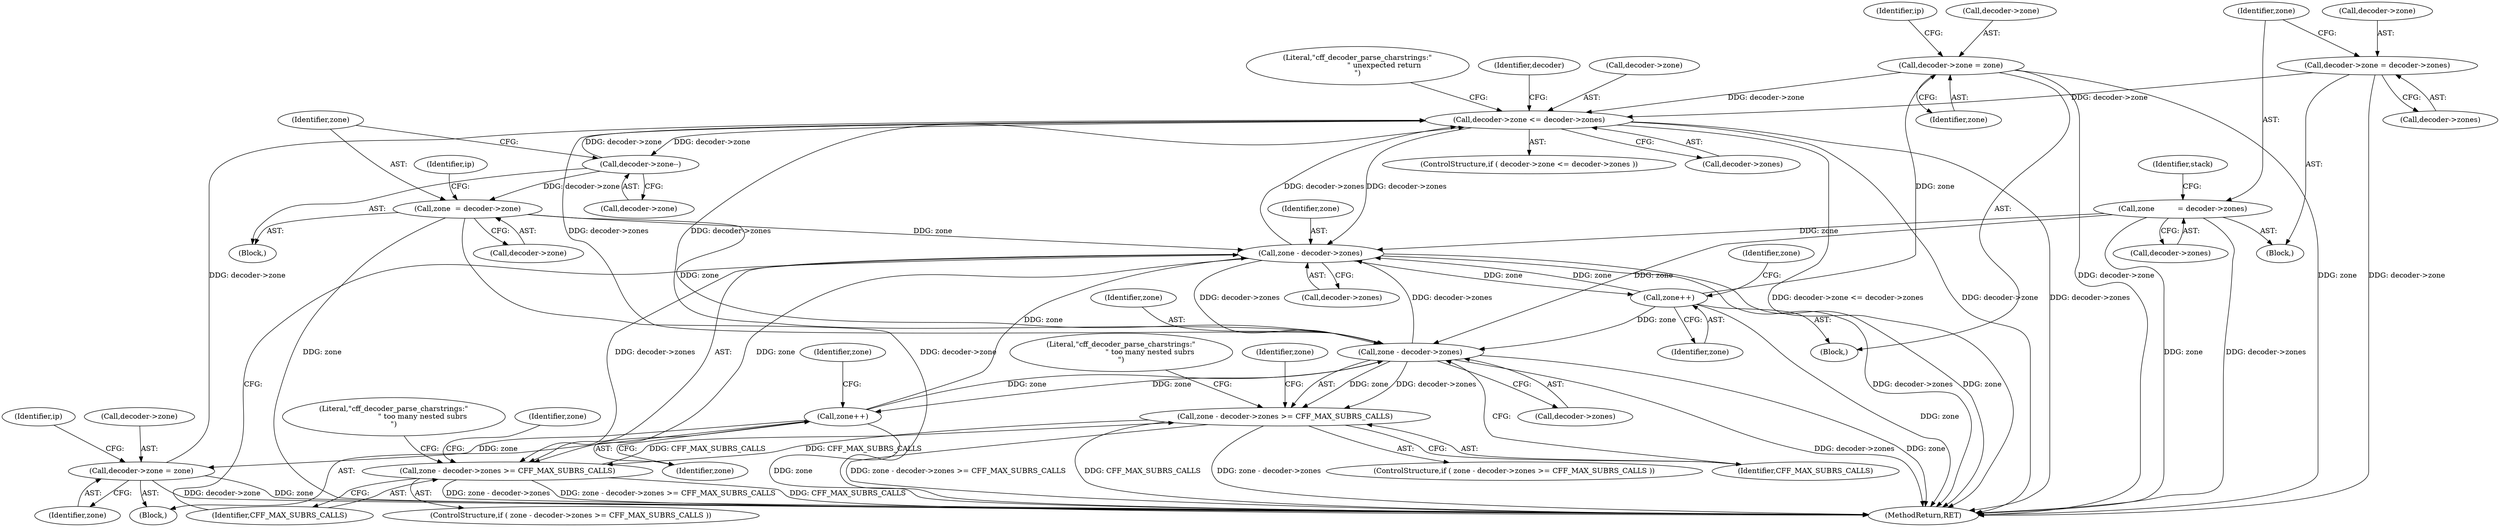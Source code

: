 digraph "0_savannah_7d3d2cc4fef72c6be9c454b3809c387e12b44cfc@pointer" {
"1003505" [label="(Call,decoder->zone = zone)"];
"1003459" [label="(Call,zone++)"];
"1003444" [label="(Call,zone - decoder->zones)"];
"1003649" [label="(Call,zone  = decoder->zone)"];
"1003645" [label="(Call,decoder->zone--)"];
"1003634" [label="(Call,decoder->zone <= decoder->zones)"];
"1000314" [label="(Call,decoder->zone = decoder->zones)"];
"1003505" [label="(Call,decoder->zone = zone)"];
"1003614" [label="(Call,decoder->zone = zone)"];
"1003568" [label="(Call,zone++)"];
"1003553" [label="(Call,zone - decoder->zones)"];
"1000321" [label="(Call,zone          = decoder->zones)"];
"1003443" [label="(Call,zone - decoder->zones >= CFF_MAX_SUBRS_CALLS)"];
"1003552" [label="(Call,zone - decoder->zones >= CFF_MAX_SUBRS_CALLS)"];
"1003634" [label="(Call,decoder->zone <= decoder->zones)"];
"1003614" [label="(Call,decoder->zone = zone)"];
"1003553" [label="(Call,zone - decoder->zones)"];
"1000314" [label="(Call,decoder->zone = decoder->zones)"];
"1000322" [label="(Identifier,zone)"];
"1003569" [label="(Identifier,zone)"];
"1003561" [label="(Literal,\"cff_decoder_parse_charstrings:\"\n                         \" too many nested subrs\n\")"];
"1000321" [label="(Call,zone          = decoder->zones)"];
"1003459" [label="(Call,zone++)"];
"1003551" [label="(ControlStructure,if ( zone - decoder->zones >= CFF_MAX_SUBRS_CALLS ))"];
"1003463" [label="(Identifier,zone)"];
"1003651" [label="(Call,decoder->zone)"];
"1003452" [label="(Literal,\"cff_decoder_parse_charstrings:\"\n                         \" too many nested subrs\n\")"];
"1003646" [label="(Call,decoder->zone)"];
"1000323" [label="(Call,decoder->zones)"];
"1003460" [label="(Identifier,zone)"];
"1001052" [label="(Block,)"];
"1003615" [label="(Call,decoder->zone)"];
"1003449" [label="(Identifier,CFF_MAX_SUBRS_CALLS)"];
"1003554" [label="(Identifier,zone)"];
"1003650" [label="(Identifier,zone)"];
"1003442" [label="(ControlStructure,if ( zone - decoder->zones >= CFF_MAX_SUBRS_CALLS ))"];
"1003643" [label="(Literal,\"cff_decoder_parse_charstrings:\"\n                       \" unexpected return\n\")"];
"1003506" [label="(Call,decoder->zone)"];
"1003511" [label="(Identifier,ip)"];
"1003445" [label="(Identifier,zone)"];
"1003645" [label="(Call,decoder->zone--)"];
"1003522" [label="(Block,)"];
"1003633" [label="(ControlStructure,if ( decoder->zone <= decoder->zones ))"];
"1003552" [label="(Call,zone - decoder->zones >= CFF_MAX_SUBRS_CALLS)"];
"1003716" [label="(MethodReturn,RET)"];
"1003647" [label="(Identifier,decoder)"];
"1003565" [label="(Identifier,zone)"];
"1003618" [label="(Identifier,zone)"];
"1003638" [label="(Call,decoder->zones)"];
"1003456" [label="(Identifier,zone)"];
"1003568" [label="(Call,zone++)"];
"1000315" [label="(Call,decoder->zone)"];
"1003446" [label="(Call,decoder->zones)"];
"1000222" [label="(Block,)"];
"1003558" [label="(Identifier,CFF_MAX_SUBRS_CALLS)"];
"1003620" [label="(Identifier,ip)"];
"1000318" [label="(Call,decoder->zones)"];
"1003555" [label="(Call,decoder->zones)"];
"1000327" [label="(Identifier,stack)"];
"1003505" [label="(Call,decoder->zone = zone)"];
"1003443" [label="(Call,zone - decoder->zones >= CFF_MAX_SUBRS_CALLS)"];
"1003649" [label="(Call,zone  = decoder->zone)"];
"1003572" [label="(Identifier,zone)"];
"1003509" [label="(Identifier,zone)"];
"1003444" [label="(Call,zone - decoder->zones)"];
"1003413" [label="(Block,)"];
"1003655" [label="(Identifier,ip)"];
"1003635" [label="(Call,decoder->zone)"];
"1003505" -> "1003413"  [label="AST: "];
"1003505" -> "1003509"  [label="CFG: "];
"1003506" -> "1003505"  [label="AST: "];
"1003509" -> "1003505"  [label="AST: "];
"1003511" -> "1003505"  [label="CFG: "];
"1003505" -> "1003716"  [label="DDG: zone"];
"1003505" -> "1003716"  [label="DDG: decoder->zone"];
"1003459" -> "1003505"  [label="DDG: zone"];
"1003505" -> "1003634"  [label="DDG: decoder->zone"];
"1003459" -> "1003413"  [label="AST: "];
"1003459" -> "1003460"  [label="CFG: "];
"1003460" -> "1003459"  [label="AST: "];
"1003463" -> "1003459"  [label="CFG: "];
"1003459" -> "1003716"  [label="DDG: zone"];
"1003459" -> "1003444"  [label="DDG: zone"];
"1003444" -> "1003459"  [label="DDG: zone"];
"1003459" -> "1003553"  [label="DDG: zone"];
"1003444" -> "1003443"  [label="AST: "];
"1003444" -> "1003446"  [label="CFG: "];
"1003445" -> "1003444"  [label="AST: "];
"1003446" -> "1003444"  [label="AST: "];
"1003449" -> "1003444"  [label="CFG: "];
"1003444" -> "1003716"  [label="DDG: decoder->zones"];
"1003444" -> "1003716"  [label="DDG: zone"];
"1003444" -> "1003443"  [label="DDG: zone"];
"1003444" -> "1003443"  [label="DDG: decoder->zones"];
"1003649" -> "1003444"  [label="DDG: zone"];
"1000321" -> "1003444"  [label="DDG: zone"];
"1003568" -> "1003444"  [label="DDG: zone"];
"1003553" -> "1003444"  [label="DDG: decoder->zones"];
"1003634" -> "1003444"  [label="DDG: decoder->zones"];
"1003444" -> "1003553"  [label="DDG: decoder->zones"];
"1003444" -> "1003634"  [label="DDG: decoder->zones"];
"1003649" -> "1001052"  [label="AST: "];
"1003649" -> "1003651"  [label="CFG: "];
"1003650" -> "1003649"  [label="AST: "];
"1003651" -> "1003649"  [label="AST: "];
"1003655" -> "1003649"  [label="CFG: "];
"1003649" -> "1003716"  [label="DDG: zone"];
"1003649" -> "1003716"  [label="DDG: decoder->zone"];
"1003649" -> "1003553"  [label="DDG: zone"];
"1003645" -> "1003649"  [label="DDG: decoder->zone"];
"1003645" -> "1001052"  [label="AST: "];
"1003645" -> "1003646"  [label="CFG: "];
"1003646" -> "1003645"  [label="AST: "];
"1003650" -> "1003645"  [label="CFG: "];
"1003645" -> "1003634"  [label="DDG: decoder->zone"];
"1003634" -> "1003645"  [label="DDG: decoder->zone"];
"1003634" -> "1003633"  [label="AST: "];
"1003634" -> "1003638"  [label="CFG: "];
"1003635" -> "1003634"  [label="AST: "];
"1003638" -> "1003634"  [label="AST: "];
"1003643" -> "1003634"  [label="CFG: "];
"1003647" -> "1003634"  [label="CFG: "];
"1003634" -> "1003716"  [label="DDG: decoder->zone <= decoder->zones"];
"1003634" -> "1003716"  [label="DDG: decoder->zone"];
"1003634" -> "1003716"  [label="DDG: decoder->zones"];
"1003634" -> "1003553"  [label="DDG: decoder->zones"];
"1000314" -> "1003634"  [label="DDG: decoder->zone"];
"1003614" -> "1003634"  [label="DDG: decoder->zone"];
"1003553" -> "1003634"  [label="DDG: decoder->zones"];
"1000314" -> "1000222"  [label="AST: "];
"1000314" -> "1000318"  [label="CFG: "];
"1000315" -> "1000314"  [label="AST: "];
"1000318" -> "1000314"  [label="AST: "];
"1000322" -> "1000314"  [label="CFG: "];
"1000314" -> "1003716"  [label="DDG: decoder->zone"];
"1003614" -> "1003522"  [label="AST: "];
"1003614" -> "1003618"  [label="CFG: "];
"1003615" -> "1003614"  [label="AST: "];
"1003618" -> "1003614"  [label="AST: "];
"1003620" -> "1003614"  [label="CFG: "];
"1003614" -> "1003716"  [label="DDG: zone"];
"1003614" -> "1003716"  [label="DDG: decoder->zone"];
"1003568" -> "1003614"  [label="DDG: zone"];
"1003568" -> "1003522"  [label="AST: "];
"1003568" -> "1003569"  [label="CFG: "];
"1003569" -> "1003568"  [label="AST: "];
"1003572" -> "1003568"  [label="CFG: "];
"1003568" -> "1003716"  [label="DDG: zone"];
"1003568" -> "1003553"  [label="DDG: zone"];
"1003553" -> "1003568"  [label="DDG: zone"];
"1003553" -> "1003552"  [label="AST: "];
"1003553" -> "1003555"  [label="CFG: "];
"1003554" -> "1003553"  [label="AST: "];
"1003555" -> "1003553"  [label="AST: "];
"1003558" -> "1003553"  [label="CFG: "];
"1003553" -> "1003716"  [label="DDG: decoder->zones"];
"1003553" -> "1003716"  [label="DDG: zone"];
"1003553" -> "1003552"  [label="DDG: zone"];
"1003553" -> "1003552"  [label="DDG: decoder->zones"];
"1000321" -> "1003553"  [label="DDG: zone"];
"1000321" -> "1000222"  [label="AST: "];
"1000321" -> "1000323"  [label="CFG: "];
"1000322" -> "1000321"  [label="AST: "];
"1000323" -> "1000321"  [label="AST: "];
"1000327" -> "1000321"  [label="CFG: "];
"1000321" -> "1003716"  [label="DDG: zone"];
"1000321" -> "1003716"  [label="DDG: decoder->zones"];
"1003443" -> "1003442"  [label="AST: "];
"1003443" -> "1003449"  [label="CFG: "];
"1003449" -> "1003443"  [label="AST: "];
"1003452" -> "1003443"  [label="CFG: "];
"1003456" -> "1003443"  [label="CFG: "];
"1003443" -> "1003716"  [label="DDG: CFF_MAX_SUBRS_CALLS"];
"1003443" -> "1003716"  [label="DDG: zone - decoder->zones"];
"1003443" -> "1003716"  [label="DDG: zone - decoder->zones >= CFF_MAX_SUBRS_CALLS"];
"1003552" -> "1003443"  [label="DDG: CFF_MAX_SUBRS_CALLS"];
"1003443" -> "1003552"  [label="DDG: CFF_MAX_SUBRS_CALLS"];
"1003552" -> "1003551"  [label="AST: "];
"1003552" -> "1003558"  [label="CFG: "];
"1003558" -> "1003552"  [label="AST: "];
"1003561" -> "1003552"  [label="CFG: "];
"1003565" -> "1003552"  [label="CFG: "];
"1003552" -> "1003716"  [label="DDG: zone - decoder->zones >= CFF_MAX_SUBRS_CALLS"];
"1003552" -> "1003716"  [label="DDG: CFF_MAX_SUBRS_CALLS"];
"1003552" -> "1003716"  [label="DDG: zone - decoder->zones"];
}
